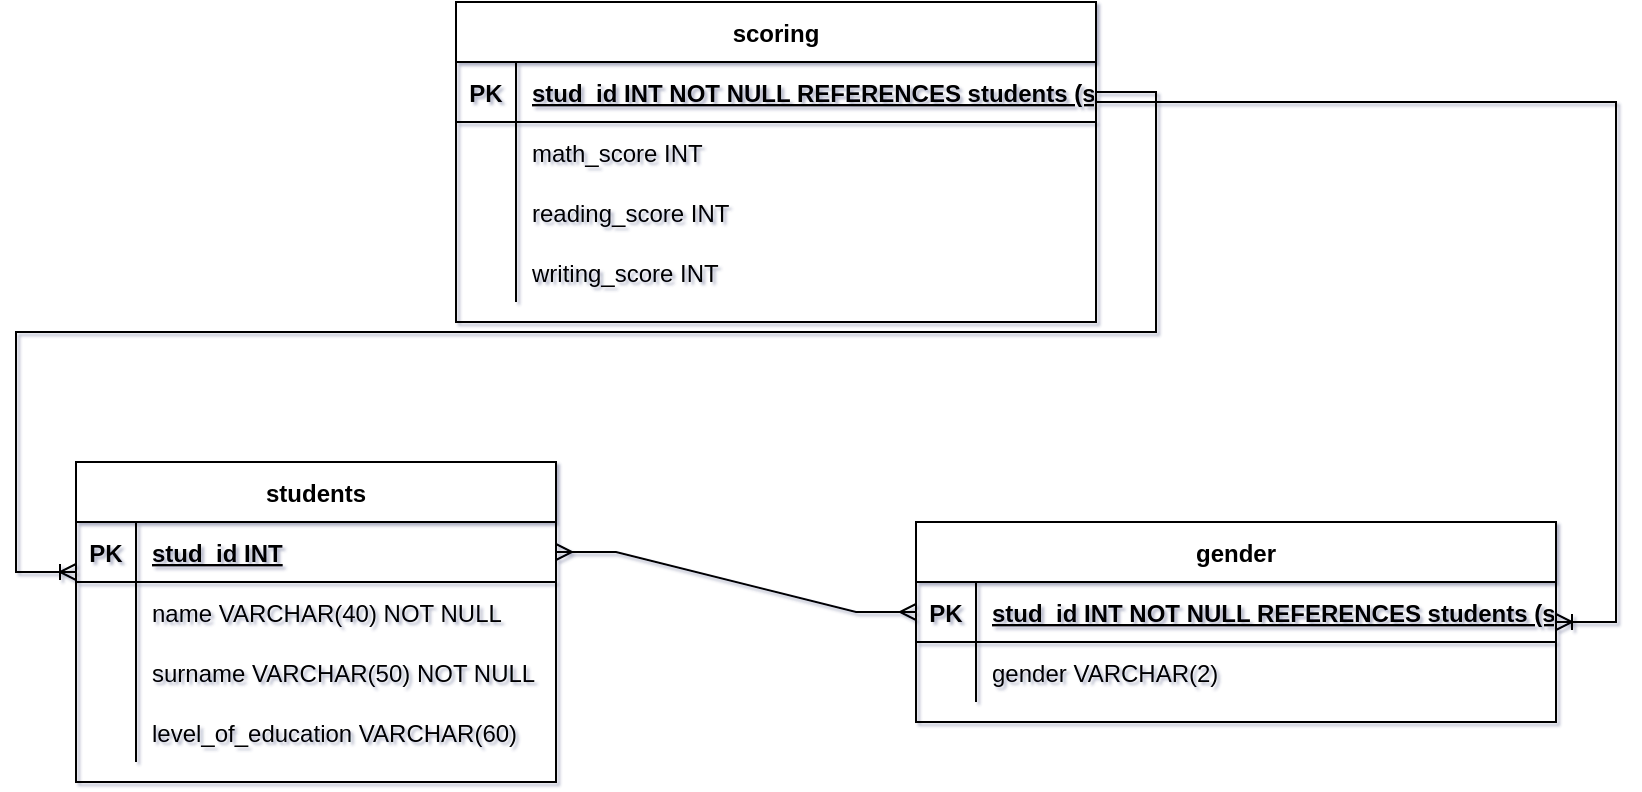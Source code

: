 <mxfile version="15.7.0" type="device"><diagram id="R2lEEEUBdFMjLlhIrx00" name="Page-1"><mxGraphModel dx="1038" dy="585" grid="1" gridSize="10" guides="1" tooltips="1" connect="1" arrows="1" fold="1" page="1" pageScale="1" pageWidth="850" pageHeight="1100" math="0" shadow="1" extFonts="Permanent Marker^https://fonts.googleapis.com/css?family=Permanent+Marker"><root><mxCell id="0"/><mxCell id="1" parent="0"/><mxCell id="lp4v_RPQGfgi92A_yOry-1" value="students" style="shape=table;startSize=30;container=1;collapsible=1;childLayout=tableLayout;fixedRows=1;rowLines=0;fontStyle=1;align=center;resizeLast=1;" vertex="1" parent="1"><mxGeometry x="50" y="260" width="240" height="160" as="geometry"/></mxCell><mxCell id="lp4v_RPQGfgi92A_yOry-2" value="" style="shape=partialRectangle;collapsible=0;dropTarget=0;pointerEvents=0;fillColor=none;points=[[0,0.5],[1,0.5]];portConstraint=eastwest;top=0;left=0;right=0;bottom=1;" vertex="1" parent="lp4v_RPQGfgi92A_yOry-1"><mxGeometry y="30" width="240" height="30" as="geometry"/></mxCell><mxCell id="lp4v_RPQGfgi92A_yOry-3" value="PK" style="shape=partialRectangle;overflow=hidden;connectable=0;fillColor=none;top=0;left=0;bottom=0;right=0;fontStyle=1;" vertex="1" parent="lp4v_RPQGfgi92A_yOry-2"><mxGeometry width="30" height="30" as="geometry"><mxRectangle width="30" height="30" as="alternateBounds"/></mxGeometry></mxCell><mxCell id="lp4v_RPQGfgi92A_yOry-4" value="stud_id INT " style="shape=partialRectangle;overflow=hidden;connectable=0;fillColor=none;top=0;left=0;bottom=0;right=0;align=left;spacingLeft=6;fontStyle=5;" vertex="1" parent="lp4v_RPQGfgi92A_yOry-2"><mxGeometry x="30" width="210" height="30" as="geometry"><mxRectangle width="210" height="30" as="alternateBounds"/></mxGeometry></mxCell><mxCell id="lp4v_RPQGfgi92A_yOry-5" value="" style="shape=partialRectangle;collapsible=0;dropTarget=0;pointerEvents=0;fillColor=none;points=[[0,0.5],[1,0.5]];portConstraint=eastwest;top=0;left=0;right=0;bottom=0;" vertex="1" parent="lp4v_RPQGfgi92A_yOry-1"><mxGeometry y="60" width="240" height="30" as="geometry"/></mxCell><mxCell id="lp4v_RPQGfgi92A_yOry-6" value="" style="shape=partialRectangle;overflow=hidden;connectable=0;fillColor=none;top=0;left=0;bottom=0;right=0;" vertex="1" parent="lp4v_RPQGfgi92A_yOry-5"><mxGeometry width="30" height="30" as="geometry"><mxRectangle width="30" height="30" as="alternateBounds"/></mxGeometry></mxCell><mxCell id="lp4v_RPQGfgi92A_yOry-7" value="name VARCHAR(40) NOT NULL" style="shape=partialRectangle;overflow=hidden;connectable=0;fillColor=none;top=0;left=0;bottom=0;right=0;align=left;spacingLeft=6;" vertex="1" parent="lp4v_RPQGfgi92A_yOry-5"><mxGeometry x="30" width="210" height="30" as="geometry"><mxRectangle width="210" height="30" as="alternateBounds"/></mxGeometry></mxCell><mxCell id="lp4v_RPQGfgi92A_yOry-8" value="" style="shape=partialRectangle;collapsible=0;dropTarget=0;pointerEvents=0;fillColor=none;points=[[0,0.5],[1,0.5]];portConstraint=eastwest;top=0;left=0;right=0;bottom=0;" vertex="1" parent="lp4v_RPQGfgi92A_yOry-1"><mxGeometry y="90" width="240" height="30" as="geometry"/></mxCell><mxCell id="lp4v_RPQGfgi92A_yOry-9" value="" style="shape=partialRectangle;overflow=hidden;connectable=0;fillColor=none;top=0;left=0;bottom=0;right=0;" vertex="1" parent="lp4v_RPQGfgi92A_yOry-8"><mxGeometry width="30" height="30" as="geometry"><mxRectangle width="30" height="30" as="alternateBounds"/></mxGeometry></mxCell><mxCell id="lp4v_RPQGfgi92A_yOry-10" value="surname VARCHAR(50) NOT NULL" style="shape=partialRectangle;overflow=hidden;connectable=0;fillColor=none;top=0;left=0;bottom=0;right=0;align=left;spacingLeft=6;" vertex="1" parent="lp4v_RPQGfgi92A_yOry-8"><mxGeometry x="30" width="210" height="30" as="geometry"><mxRectangle width="210" height="30" as="alternateBounds"/></mxGeometry></mxCell><mxCell id="lp4v_RPQGfgi92A_yOry-11" value="" style="shape=partialRectangle;collapsible=0;dropTarget=0;pointerEvents=0;fillColor=none;points=[[0,0.5],[1,0.5]];portConstraint=eastwest;top=0;left=0;right=0;bottom=0;" vertex="1" parent="lp4v_RPQGfgi92A_yOry-1"><mxGeometry y="120" width="240" height="30" as="geometry"/></mxCell><mxCell id="lp4v_RPQGfgi92A_yOry-12" value="" style="shape=partialRectangle;overflow=hidden;connectable=0;fillColor=none;top=0;left=0;bottom=0;right=0;" vertex="1" parent="lp4v_RPQGfgi92A_yOry-11"><mxGeometry width="30" height="30" as="geometry"><mxRectangle width="30" height="30" as="alternateBounds"/></mxGeometry></mxCell><mxCell id="lp4v_RPQGfgi92A_yOry-13" value="level_of_education VARCHAR(60)" style="shape=partialRectangle;overflow=hidden;connectable=0;fillColor=none;top=0;left=0;bottom=0;right=0;align=left;spacingLeft=6;" vertex="1" parent="lp4v_RPQGfgi92A_yOry-11"><mxGeometry x="30" width="210" height="30" as="geometry"><mxRectangle width="210" height="30" as="alternateBounds"/></mxGeometry></mxCell><mxCell id="lp4v_RPQGfgi92A_yOry-14" value="scoring" style="shape=table;startSize=30;container=1;collapsible=1;childLayout=tableLayout;fixedRows=1;rowLines=0;fontStyle=1;align=center;resizeLast=1;" vertex="1" parent="1"><mxGeometry x="240" y="30" width="320" height="160" as="geometry"/></mxCell><mxCell id="lp4v_RPQGfgi92A_yOry-15" value="" style="shape=partialRectangle;collapsible=0;dropTarget=0;pointerEvents=0;fillColor=none;points=[[0,0.5],[1,0.5]];portConstraint=eastwest;top=0;left=0;right=0;bottom=1;" vertex="1" parent="lp4v_RPQGfgi92A_yOry-14"><mxGeometry y="30" width="320" height="30" as="geometry"/></mxCell><mxCell id="lp4v_RPQGfgi92A_yOry-16" value="PK" style="shape=partialRectangle;overflow=hidden;connectable=0;fillColor=none;top=0;left=0;bottom=0;right=0;fontStyle=1;" vertex="1" parent="lp4v_RPQGfgi92A_yOry-15"><mxGeometry width="30" height="30" as="geometry"><mxRectangle width="30" height="30" as="alternateBounds"/></mxGeometry></mxCell><mxCell id="lp4v_RPQGfgi92A_yOry-17" value="stud_id INT NOT NULL REFERENCES students (stud_id)" style="shape=partialRectangle;overflow=hidden;connectable=0;fillColor=none;top=0;left=0;bottom=0;right=0;align=left;spacingLeft=6;fontStyle=5;" vertex="1" parent="lp4v_RPQGfgi92A_yOry-15"><mxGeometry x="30" width="290" height="30" as="geometry"><mxRectangle width="290" height="30" as="alternateBounds"/></mxGeometry></mxCell><mxCell id="lp4v_RPQGfgi92A_yOry-18" value="" style="shape=partialRectangle;collapsible=0;dropTarget=0;pointerEvents=0;fillColor=none;points=[[0,0.5],[1,0.5]];portConstraint=eastwest;top=0;left=0;right=0;bottom=0;" vertex="1" parent="lp4v_RPQGfgi92A_yOry-14"><mxGeometry y="60" width="320" height="30" as="geometry"/></mxCell><mxCell id="lp4v_RPQGfgi92A_yOry-19" value="" style="shape=partialRectangle;overflow=hidden;connectable=0;fillColor=none;top=0;left=0;bottom=0;right=0;" vertex="1" parent="lp4v_RPQGfgi92A_yOry-18"><mxGeometry width="30" height="30" as="geometry"><mxRectangle width="30" height="30" as="alternateBounds"/></mxGeometry></mxCell><mxCell id="lp4v_RPQGfgi92A_yOry-20" value="math_score INT" style="shape=partialRectangle;overflow=hidden;connectable=0;fillColor=none;top=0;left=0;bottom=0;right=0;align=left;spacingLeft=6;" vertex="1" parent="lp4v_RPQGfgi92A_yOry-18"><mxGeometry x="30" width="290" height="30" as="geometry"><mxRectangle width="290" height="30" as="alternateBounds"/></mxGeometry></mxCell><mxCell id="lp4v_RPQGfgi92A_yOry-21" value="" style="shape=partialRectangle;collapsible=0;dropTarget=0;pointerEvents=0;fillColor=none;points=[[0,0.5],[1,0.5]];portConstraint=eastwest;top=0;left=0;right=0;bottom=0;" vertex="1" parent="lp4v_RPQGfgi92A_yOry-14"><mxGeometry y="90" width="320" height="30" as="geometry"/></mxCell><mxCell id="lp4v_RPQGfgi92A_yOry-22" value="" style="shape=partialRectangle;overflow=hidden;connectable=0;fillColor=none;top=0;left=0;bottom=0;right=0;" vertex="1" parent="lp4v_RPQGfgi92A_yOry-21"><mxGeometry width="30" height="30" as="geometry"><mxRectangle width="30" height="30" as="alternateBounds"/></mxGeometry></mxCell><mxCell id="lp4v_RPQGfgi92A_yOry-23" value="reading_score INT" style="shape=partialRectangle;overflow=hidden;connectable=0;fillColor=none;top=0;left=0;bottom=0;right=0;align=left;spacingLeft=6;" vertex="1" parent="lp4v_RPQGfgi92A_yOry-21"><mxGeometry x="30" width="290" height="30" as="geometry"><mxRectangle width="290" height="30" as="alternateBounds"/></mxGeometry></mxCell><mxCell id="lp4v_RPQGfgi92A_yOry-24" value="" style="shape=partialRectangle;collapsible=0;dropTarget=0;pointerEvents=0;fillColor=none;points=[[0,0.5],[1,0.5]];portConstraint=eastwest;top=0;left=0;right=0;bottom=0;" vertex="1" parent="lp4v_RPQGfgi92A_yOry-14"><mxGeometry y="120" width="320" height="30" as="geometry"/></mxCell><mxCell id="lp4v_RPQGfgi92A_yOry-25" value="" style="shape=partialRectangle;overflow=hidden;connectable=0;fillColor=none;top=0;left=0;bottom=0;right=0;" vertex="1" parent="lp4v_RPQGfgi92A_yOry-24"><mxGeometry width="30" height="30" as="geometry"><mxRectangle width="30" height="30" as="alternateBounds"/></mxGeometry></mxCell><mxCell id="lp4v_RPQGfgi92A_yOry-26" value="writing_score INT" style="shape=partialRectangle;overflow=hidden;connectable=0;fillColor=none;top=0;left=0;bottom=0;right=0;align=left;spacingLeft=6;" vertex="1" parent="lp4v_RPQGfgi92A_yOry-24"><mxGeometry x="30" width="290" height="30" as="geometry"><mxRectangle width="290" height="30" as="alternateBounds"/></mxGeometry></mxCell><mxCell id="lp4v_RPQGfgi92A_yOry-27" value="gender" style="shape=table;startSize=30;container=1;collapsible=1;childLayout=tableLayout;fixedRows=1;rowLines=0;fontStyle=1;align=center;resizeLast=1;" vertex="1" parent="1"><mxGeometry x="470" y="290" width="320" height="100" as="geometry"/></mxCell><mxCell id="lp4v_RPQGfgi92A_yOry-28" value="" style="shape=partialRectangle;collapsible=0;dropTarget=0;pointerEvents=0;fillColor=none;points=[[0,0.5],[1,0.5]];portConstraint=eastwest;top=0;left=0;right=0;bottom=1;" vertex="1" parent="lp4v_RPQGfgi92A_yOry-27"><mxGeometry y="30" width="320" height="30" as="geometry"/></mxCell><mxCell id="lp4v_RPQGfgi92A_yOry-29" value="PK" style="shape=partialRectangle;overflow=hidden;connectable=0;fillColor=none;top=0;left=0;bottom=0;right=0;fontStyle=1;" vertex="1" parent="lp4v_RPQGfgi92A_yOry-28"><mxGeometry width="30" height="30" as="geometry"><mxRectangle width="30" height="30" as="alternateBounds"/></mxGeometry></mxCell><mxCell id="lp4v_RPQGfgi92A_yOry-30" value="stud_id INT NOT NULL REFERENCES students (stud_id)" style="shape=partialRectangle;overflow=hidden;connectable=0;fillColor=none;top=0;left=0;bottom=0;right=0;align=left;spacingLeft=6;fontStyle=5;" vertex="1" parent="lp4v_RPQGfgi92A_yOry-28"><mxGeometry x="30" width="290" height="30" as="geometry"><mxRectangle width="290" height="30" as="alternateBounds"/></mxGeometry></mxCell><mxCell id="lp4v_RPQGfgi92A_yOry-31" value="" style="shape=partialRectangle;collapsible=0;dropTarget=0;pointerEvents=0;fillColor=none;points=[[0,0.5],[1,0.5]];portConstraint=eastwest;top=0;left=0;right=0;bottom=0;" vertex="1" parent="lp4v_RPQGfgi92A_yOry-27"><mxGeometry y="60" width="320" height="30" as="geometry"/></mxCell><mxCell id="lp4v_RPQGfgi92A_yOry-32" value="" style="shape=partialRectangle;overflow=hidden;connectable=0;fillColor=none;top=0;left=0;bottom=0;right=0;" vertex="1" parent="lp4v_RPQGfgi92A_yOry-31"><mxGeometry width="30" height="30" as="geometry"><mxRectangle width="30" height="30" as="alternateBounds"/></mxGeometry></mxCell><mxCell id="lp4v_RPQGfgi92A_yOry-33" value="gender VARCHAR(2)" style="shape=partialRectangle;overflow=hidden;connectable=0;fillColor=none;top=0;left=0;bottom=0;right=0;align=left;spacingLeft=6;" vertex="1" parent="lp4v_RPQGfgi92A_yOry-31"><mxGeometry x="30" width="290" height="30" as="geometry"><mxRectangle width="290" height="30" as="alternateBounds"/></mxGeometry></mxCell><mxCell id="lp4v_RPQGfgi92A_yOry-40" value="" style="edgeStyle=entityRelationEdgeStyle;fontSize=12;html=1;endArrow=ERmany;startArrow=ERmany;rounded=0;entryX=0;entryY=0.5;entryDx=0;entryDy=0;exitX=1;exitY=0.5;exitDx=0;exitDy=0;" edge="1" parent="1" source="lp4v_RPQGfgi92A_yOry-2" target="lp4v_RPQGfgi92A_yOry-28"><mxGeometry width="100" height="100" relative="1" as="geometry"><mxPoint x="290" y="370" as="sourcePoint"/><mxPoint x="390" y="270" as="targetPoint"/></mxGeometry></mxCell><mxCell id="lp4v_RPQGfgi92A_yOry-41" value="" style="edgeStyle=entityRelationEdgeStyle;fontSize=12;html=1;endArrow=ERoneToMany;rounded=0;" edge="1" parent="1" target="lp4v_RPQGfgi92A_yOry-27"><mxGeometry width="100" height="100" relative="1" as="geometry"><mxPoint x="560" y="80" as="sourcePoint"/><mxPoint x="620" y="250" as="targetPoint"/></mxGeometry></mxCell><mxCell id="lp4v_RPQGfgi92A_yOry-42" value="" style="edgeStyle=entityRelationEdgeStyle;fontSize=12;html=1;endArrow=ERoneToMany;rounded=0;jumpStyle=none;exitX=1;exitY=0.5;exitDx=0;exitDy=0;" edge="1" parent="1" source="lp4v_RPQGfgi92A_yOry-15"><mxGeometry width="100" height="100" relative="1" as="geometry"><mxPoint x="570" y="90" as="sourcePoint"/><mxPoint x="50" y="315" as="targetPoint"/></mxGeometry></mxCell></root></mxGraphModel></diagram></mxfile>